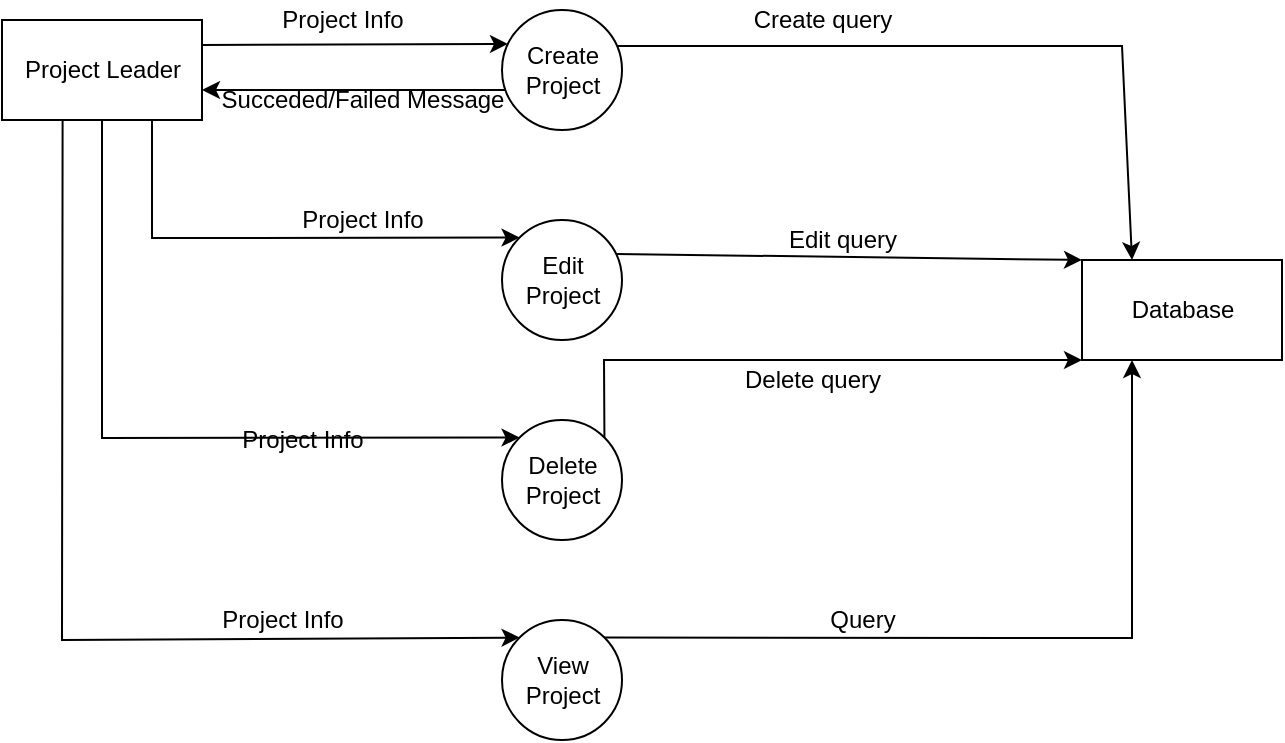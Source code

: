 <mxfile version="18.0.1" type="device"><diagram id="JUbuSA2fwkiDPSa3nXlJ" name="Page-1"><mxGraphModel dx="1422" dy="780" grid="1" gridSize="10" guides="1" tooltips="1" connect="1" arrows="1" fold="1" page="1" pageScale="1" pageWidth="827" pageHeight="1169" math="0" shadow="0"><root><mxCell id="0"/><mxCell id="1" parent="0"/><mxCell id="dN8_8fC5MtIOVvuYhK2h-1" value="Project Leader" style="html=1;dashed=0;whitespace=wrap;" vertex="1" parent="1"><mxGeometry x="50" y="70" width="100" height="50" as="geometry"/></mxCell><mxCell id="dN8_8fC5MtIOVvuYhK2h-2" value="&lt;div&gt;Create &lt;br&gt;&lt;/div&gt;&lt;div&gt;Project&lt;/div&gt;" style="shape=ellipse;html=1;dashed=0;whitespace=wrap;aspect=fixed;perimeter=ellipsePerimeter;" vertex="1" parent="1"><mxGeometry x="300" y="65" width="60" height="60" as="geometry"/></mxCell><mxCell id="dN8_8fC5MtIOVvuYhK2h-3" value="" style="endArrow=classic;html=1;rounded=0;entryX=0.05;entryY=0.283;entryDx=0;entryDy=0;entryPerimeter=0;exitX=1;exitY=0.25;exitDx=0;exitDy=0;" edge="1" parent="1" source="dN8_8fC5MtIOVvuYhK2h-1" target="dN8_8fC5MtIOVvuYhK2h-2"><mxGeometry width="50" height="50" relative="1" as="geometry"><mxPoint x="160" y="90" as="sourcePoint"/><mxPoint x="240" y="100" as="targetPoint"/></mxGeometry></mxCell><mxCell id="dN8_8fC5MtIOVvuYhK2h-4" value="Project Info" style="text;html=1;align=center;verticalAlign=middle;resizable=0;points=[];autosize=1;strokeColor=none;fillColor=none;" vertex="1" parent="1"><mxGeometry x="180" y="60" width="80" height="20" as="geometry"/></mxCell><mxCell id="dN8_8fC5MtIOVvuYhK2h-5" value="" style="endArrow=classic;html=1;rounded=0;exitX=0.033;exitY=0.667;exitDx=0;exitDy=0;exitPerimeter=0;" edge="1" parent="1" source="dN8_8fC5MtIOVvuYhK2h-2"><mxGeometry width="50" height="50" relative="1" as="geometry"><mxPoint x="170" y="120.52" as="sourcePoint"/><mxPoint x="150" y="105" as="targetPoint"/></mxGeometry></mxCell><mxCell id="dN8_8fC5MtIOVvuYhK2h-6" value="Succeded/Failed Message" style="text;html=1;align=center;verticalAlign=middle;resizable=0;points=[];autosize=1;strokeColor=none;fillColor=none;" vertex="1" parent="1"><mxGeometry x="150" y="100" width="160" height="20" as="geometry"/></mxCell><mxCell id="dN8_8fC5MtIOVvuYhK2h-7" value="&lt;div&gt;Edit&lt;br&gt;&lt;/div&gt;&lt;div&gt;Project&lt;/div&gt;" style="shape=ellipse;html=1;dashed=0;whitespace=wrap;aspect=fixed;perimeter=ellipsePerimeter;" vertex="1" parent="1"><mxGeometry x="300" y="170" width="60" height="60" as="geometry"/></mxCell><mxCell id="dN8_8fC5MtIOVvuYhK2h-8" value="&lt;div&gt;Delete&lt;/div&gt;&lt;div&gt;Project&lt;br&gt;&lt;/div&gt;" style="shape=ellipse;html=1;dashed=0;whitespace=wrap;aspect=fixed;perimeter=ellipsePerimeter;" vertex="1" parent="1"><mxGeometry x="300" y="270" width="60" height="60" as="geometry"/></mxCell><mxCell id="dN8_8fC5MtIOVvuYhK2h-9" value="&lt;div&gt;View&lt;br&gt;&lt;/div&gt;&lt;div&gt;Project&lt;br&gt;&lt;/div&gt;" style="shape=ellipse;html=1;dashed=0;whitespace=wrap;aspect=fixed;perimeter=ellipsePerimeter;" vertex="1" parent="1"><mxGeometry x="300" y="370" width="60" height="60" as="geometry"/></mxCell><mxCell id="dN8_8fC5MtIOVvuYhK2h-13" value="" style="endArrow=classic;html=1;rounded=0;entryX=0;entryY=0;entryDx=0;entryDy=0;exitX=0.75;exitY=1;exitDx=0;exitDy=0;" edge="1" parent="1" source="dN8_8fC5MtIOVvuYhK2h-1" target="dN8_8fC5MtIOVvuYhK2h-7"><mxGeometry width="50" height="50" relative="1" as="geometry"><mxPoint x="147" y="190.52" as="sourcePoint"/><mxPoint x="300" y="190" as="targetPoint"/><Array as="points"><mxPoint x="125" y="179"/></Array></mxGeometry></mxCell><mxCell id="dN8_8fC5MtIOVvuYhK2h-14" value="Project Info" style="text;html=1;align=center;verticalAlign=middle;resizable=0;points=[];autosize=1;strokeColor=none;fillColor=none;" vertex="1" parent="1"><mxGeometry x="190" y="160" width="80" height="20" as="geometry"/></mxCell><mxCell id="dN8_8fC5MtIOVvuYhK2h-15" value="" style="endArrow=classic;html=1;rounded=0;entryX=0;entryY=0;entryDx=0;entryDy=0;exitX=0.5;exitY=1;exitDx=0;exitDy=0;" edge="1" parent="1" source="dN8_8fC5MtIOVvuYhK2h-1" target="dN8_8fC5MtIOVvuYhK2h-8"><mxGeometry width="50" height="50" relative="1" as="geometry"><mxPoint x="100" y="220" as="sourcePoint"/><mxPoint x="283.787" y="278.787" as="targetPoint"/><Array as="points"><mxPoint x="100" y="279"/></Array></mxGeometry></mxCell><mxCell id="dN8_8fC5MtIOVvuYhK2h-16" value="" style="endArrow=classic;html=1;rounded=0;entryX=0;entryY=0;entryDx=0;entryDy=0;exitX=0.303;exitY=0.993;exitDx=0;exitDy=0;exitPerimeter=0;" edge="1" parent="1" source="dN8_8fC5MtIOVvuYhK2h-1" target="dN8_8fC5MtIOVvuYhK2h-9"><mxGeometry width="50" height="50" relative="1" as="geometry"><mxPoint x="80" y="230" as="sourcePoint"/><mxPoint x="288.787" y="388.787" as="targetPoint"/><Array as="points"><mxPoint x="80" y="380"/></Array></mxGeometry></mxCell><mxCell id="dN8_8fC5MtIOVvuYhK2h-18" value="Project Info" style="text;html=1;align=center;verticalAlign=middle;resizable=0;points=[];autosize=1;strokeColor=none;fillColor=none;" vertex="1" parent="1"><mxGeometry x="160" y="270" width="80" height="20" as="geometry"/></mxCell><mxCell id="dN8_8fC5MtIOVvuYhK2h-21" value="Project Info" style="text;html=1;align=center;verticalAlign=middle;resizable=0;points=[];autosize=1;strokeColor=none;fillColor=none;" vertex="1" parent="1"><mxGeometry x="150" y="360" width="80" height="20" as="geometry"/></mxCell><mxCell id="dN8_8fC5MtIOVvuYhK2h-22" value="Database" style="html=1;dashed=0;whitespace=wrap;" vertex="1" parent="1"><mxGeometry x="590" y="190" width="100" height="50" as="geometry"/></mxCell><mxCell id="dN8_8fC5MtIOVvuYhK2h-23" value="" style="endArrow=classic;html=1;rounded=0;entryX=0.25;entryY=0;entryDx=0;entryDy=0;exitX=0.967;exitY=0.3;exitDx=0;exitDy=0;exitPerimeter=0;" edge="1" parent="1" source="dN8_8fC5MtIOVvuYhK2h-2" target="dN8_8fC5MtIOVvuYhK2h-22"><mxGeometry width="50" height="50" relative="1" as="geometry"><mxPoint x="520" y="80.52" as="sourcePoint"/><mxPoint x="673" y="80.0" as="targetPoint"/><Array as="points"><mxPoint x="610" y="83"/></Array></mxGeometry></mxCell><mxCell id="dN8_8fC5MtIOVvuYhK2h-24" value="Create query" style="text;html=1;align=center;verticalAlign=middle;resizable=0;points=[];autosize=1;strokeColor=none;fillColor=none;" vertex="1" parent="1"><mxGeometry x="415" y="60" width="90" height="20" as="geometry"/></mxCell><mxCell id="dN8_8fC5MtIOVvuYhK2h-25" value="" style="endArrow=classic;html=1;rounded=0;exitX=0.95;exitY=0.283;exitDx=0;exitDy=0;exitPerimeter=0;entryX=0;entryY=0;entryDx=0;entryDy=0;" edge="1" parent="1" source="dN8_8fC5MtIOVvuYhK2h-7" target="dN8_8fC5MtIOVvuYhK2h-22"><mxGeometry width="50" height="50" relative="1" as="geometry"><mxPoint x="450" y="320" as="sourcePoint"/><mxPoint x="500" y="270" as="targetPoint"/></mxGeometry></mxCell><mxCell id="dN8_8fC5MtIOVvuYhK2h-26" value="Edit query" style="text;html=1;align=center;verticalAlign=middle;resizable=0;points=[];autosize=1;strokeColor=none;fillColor=none;" vertex="1" parent="1"><mxGeometry x="435" y="170" width="70" height="20" as="geometry"/></mxCell><mxCell id="dN8_8fC5MtIOVvuYhK2h-27" value="Delete query" style="text;html=1;align=center;verticalAlign=middle;resizable=0;points=[];autosize=1;strokeColor=none;fillColor=none;" vertex="1" parent="1"><mxGeometry x="415" y="240" width="80" height="20" as="geometry"/></mxCell><mxCell id="dN8_8fC5MtIOVvuYhK2h-28" value="" style="endArrow=classic;html=1;rounded=0;exitX=1;exitY=0;exitDx=0;exitDy=0;entryX=0;entryY=1;entryDx=0;entryDy=0;" edge="1" parent="1" source="dN8_8fC5MtIOVvuYhK2h-8" target="dN8_8fC5MtIOVvuYhK2h-22"><mxGeometry width="50" height="50" relative="1" as="geometry"><mxPoint x="450" y="320" as="sourcePoint"/><mxPoint x="500" y="270" as="targetPoint"/><Array as="points"><mxPoint x="351" y="240"/></Array></mxGeometry></mxCell><mxCell id="dN8_8fC5MtIOVvuYhK2h-29" value="Query" style="text;html=1;align=center;verticalAlign=middle;resizable=0;points=[];autosize=1;strokeColor=none;fillColor=none;" vertex="1" parent="1"><mxGeometry x="455" y="360" width="50" height="20" as="geometry"/></mxCell><mxCell id="dN8_8fC5MtIOVvuYhK2h-30" value="" style="endArrow=classic;html=1;rounded=0;exitX=1;exitY=0;exitDx=0;exitDy=0;entryX=0.25;entryY=1;entryDx=0;entryDy=0;" edge="1" parent="1" source="dN8_8fC5MtIOVvuYhK2h-9" target="dN8_8fC5MtIOVvuYhK2h-22"><mxGeometry width="50" height="50" relative="1" as="geometry"><mxPoint x="450" y="320" as="sourcePoint"/><mxPoint x="500" y="270" as="targetPoint"/><Array as="points"><mxPoint x="615" y="379"/></Array></mxGeometry></mxCell></root></mxGraphModel></diagram></mxfile>